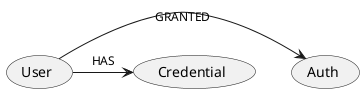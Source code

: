 @startuml

skinparam ObjectArrowFontSize 12

(User)
(Auth)
(Credential)

User->Auth:GRANTED
User->Credential:HAS

@enduml